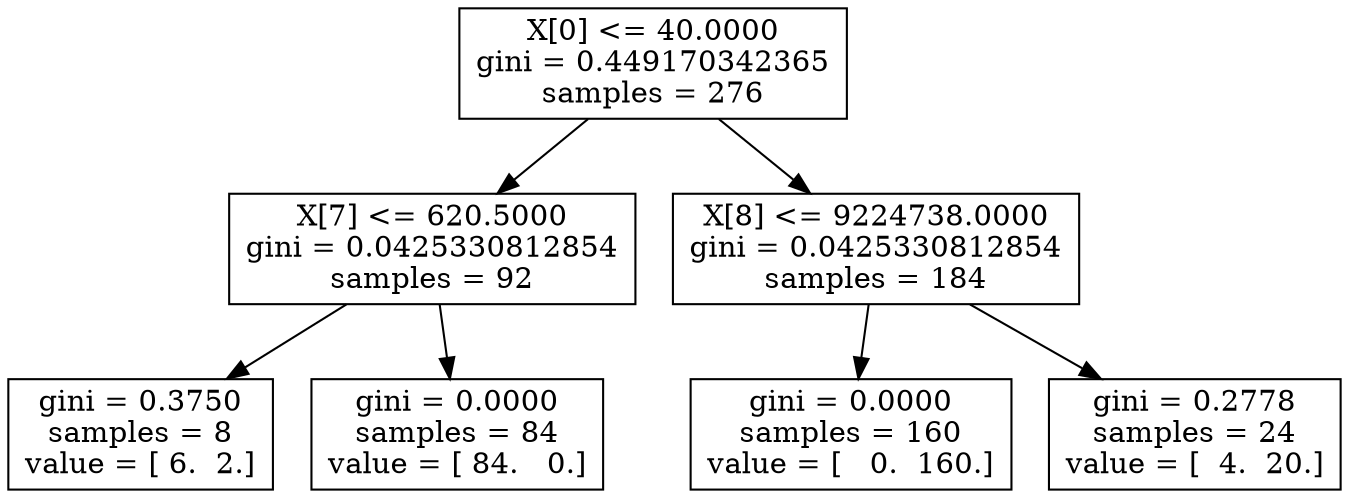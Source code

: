 digraph Tree {
0 [label="X[0] <= 40.0000\ngini = 0.449170342365\nsamples = 276", shape="box"] ;
1 [label="X[7] <= 620.5000\ngini = 0.0425330812854\nsamples = 92", shape="box"] ;
0 -> 1 ;
2 [label="gini = 0.3750\nsamples = 8\nvalue = [ 6.  2.]", shape="box"] ;
1 -> 2 ;
3 [label="gini = 0.0000\nsamples = 84\nvalue = [ 84.   0.]", shape="box"] ;
1 -> 3 ;
4 [label="X[8] <= 9224738.0000\ngini = 0.0425330812854\nsamples = 184", shape="box"] ;
0 -> 4 ;
5 [label="gini = 0.0000\nsamples = 160\nvalue = [   0.  160.]", shape="box"] ;
4 -> 5 ;
6 [label="gini = 0.2778\nsamples = 24\nvalue = [  4.  20.]", shape="box"] ;
4 -> 6 ;
}